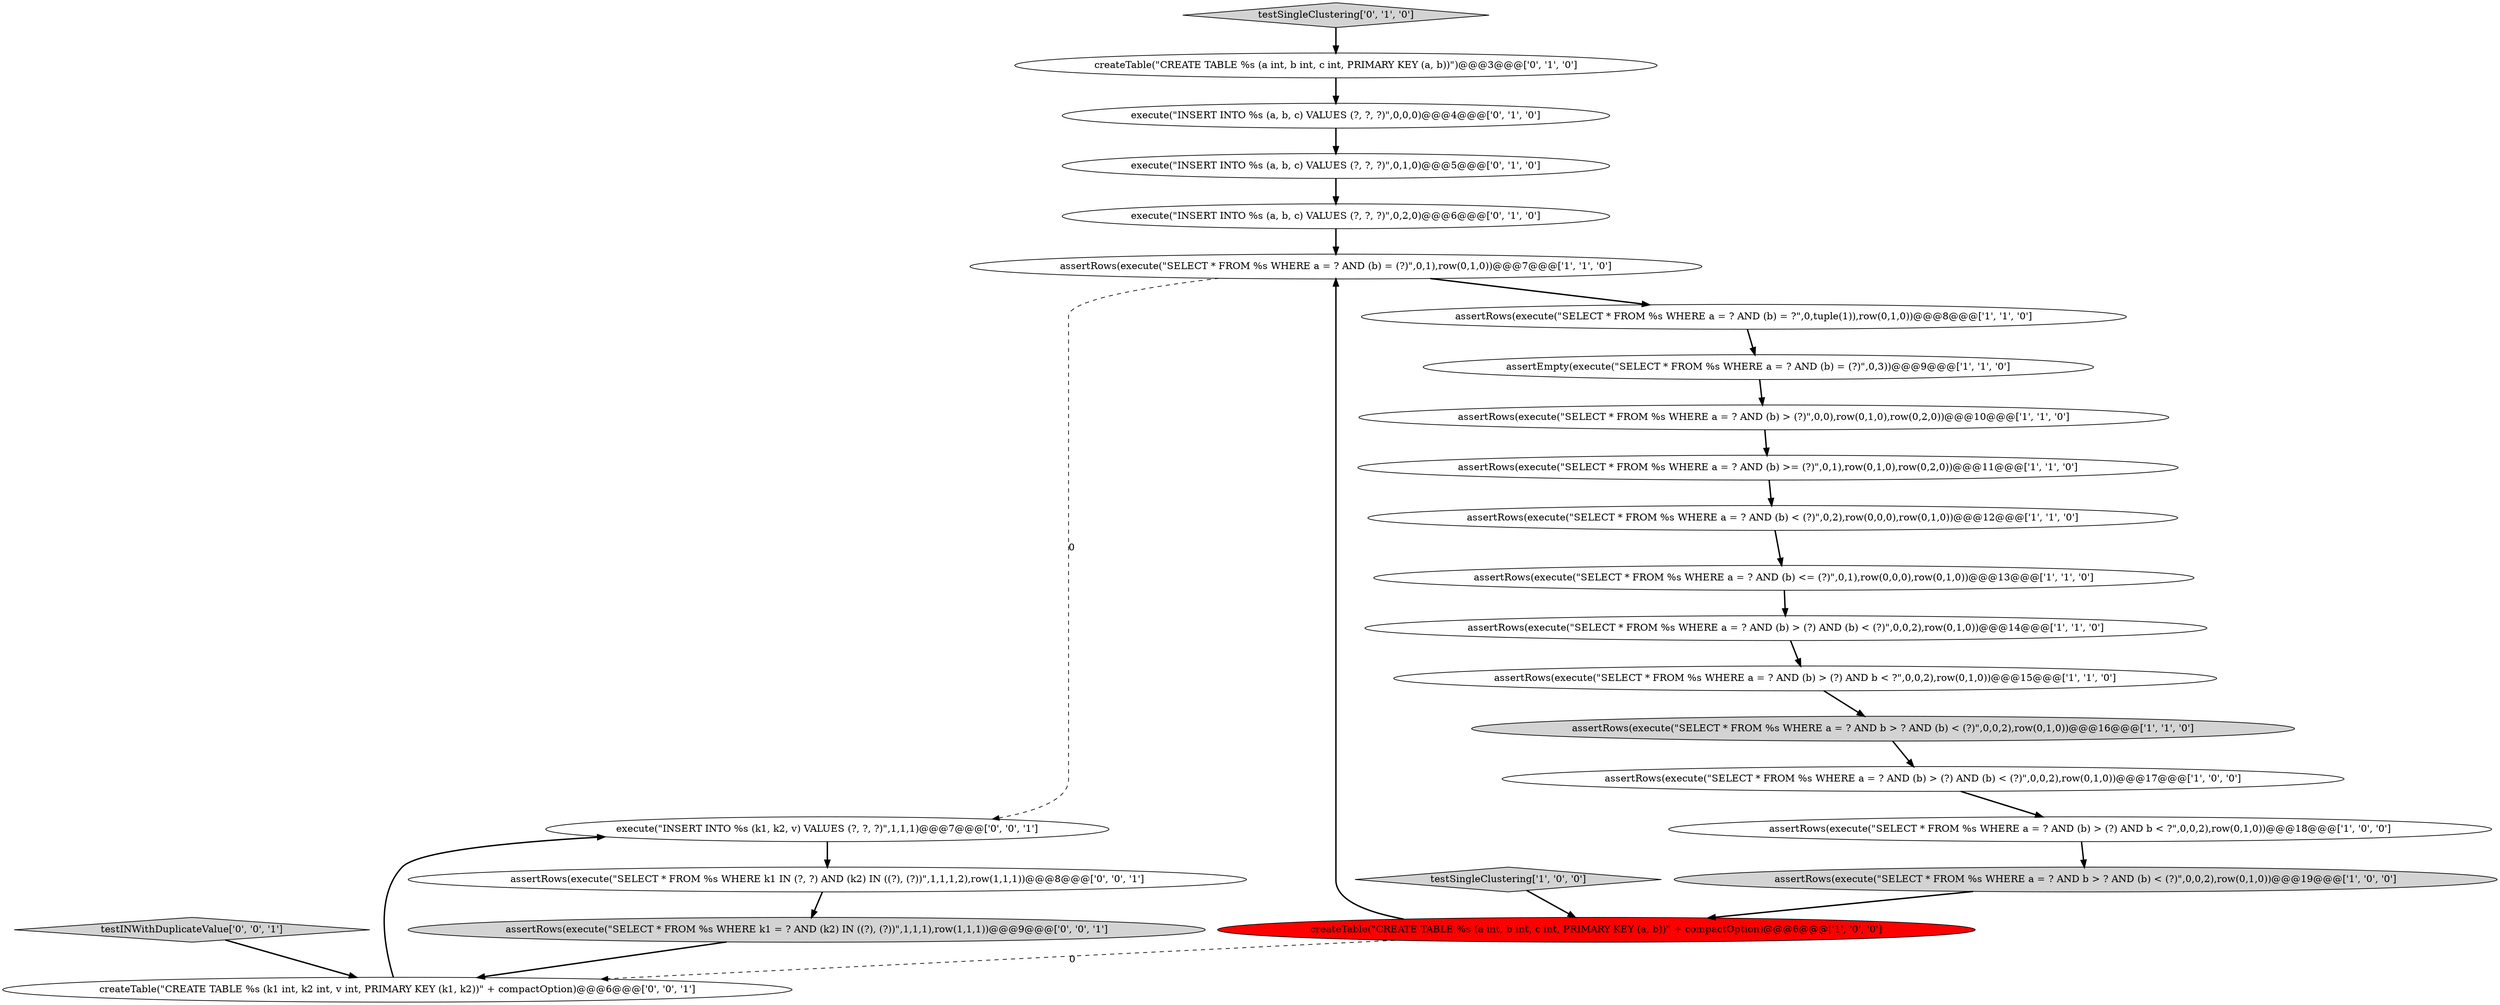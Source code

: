 digraph {
18 [style = filled, label = "createTable(\"CREATE TABLE %s (a int, b int, c int, PRIMARY KEY (a, b))\")@@@3@@@['0', '1', '0']", fillcolor = white, shape = ellipse image = "AAA0AAABBB2BBB"];
19 [style = filled, label = "execute(\"INSERT INTO %s (a, b, c) VALUES (?, ?, ?)\",0,2,0)@@@6@@@['0', '1', '0']", fillcolor = white, shape = ellipse image = "AAA0AAABBB2BBB"];
22 [style = filled, label = "createTable(\"CREATE TABLE %s (k1 int, k2 int, v int, PRIMARY KEY (k1, k2))\" + compactOption)@@@6@@@['0', '0', '1']", fillcolor = white, shape = ellipse image = "AAA0AAABBB3BBB"];
9 [style = filled, label = "assertRows(execute(\"SELECT * FROM %s WHERE a = ? AND (b) < (?)\",0,2),row(0,0,0),row(0,1,0))@@@12@@@['1', '1', '0']", fillcolor = white, shape = ellipse image = "AAA0AAABBB1BBB"];
23 [style = filled, label = "execute(\"INSERT INTO %s (k1, k2, v) VALUES (?, ?, ?)\",1,1,1)@@@7@@@['0', '0', '1']", fillcolor = white, shape = ellipse image = "AAA0AAABBB3BBB"];
8 [style = filled, label = "assertRows(execute(\"SELECT * FROM %s WHERE a = ? AND (b) > (?) AND (b) < (?)\",0,0,2),row(0,1,0))@@@14@@@['1', '1', '0']", fillcolor = white, shape = ellipse image = "AAA0AAABBB1BBB"];
24 [style = filled, label = "testINWithDuplicateValue['0', '0', '1']", fillcolor = lightgray, shape = diamond image = "AAA0AAABBB3BBB"];
20 [style = filled, label = "assertRows(execute(\"SELECT * FROM %s WHERE k1 = ? AND (k2) IN ((?), (?))\",1,1,1),row(1,1,1))@@@9@@@['0', '0', '1']", fillcolor = lightgray, shape = ellipse image = "AAA0AAABBB3BBB"];
17 [style = filled, label = "testSingleClustering['0', '1', '0']", fillcolor = lightgray, shape = diamond image = "AAA0AAABBB2BBB"];
1 [style = filled, label = "assertRows(execute(\"SELECT * FROM %s WHERE a = ? AND (b) = (?)\",0,1),row(0,1,0))@@@7@@@['1', '1', '0']", fillcolor = white, shape = ellipse image = "AAA0AAABBB1BBB"];
5 [style = filled, label = "assertRows(execute(\"SELECT * FROM %s WHERE a = ? AND (b) > (?)\",0,0),row(0,1,0),row(0,2,0))@@@10@@@['1', '1', '0']", fillcolor = white, shape = ellipse image = "AAA0AAABBB1BBB"];
4 [style = filled, label = "assertRows(execute(\"SELECT * FROM %s WHERE a = ? AND (b) = ?\",0,tuple(1)),row(0,1,0))@@@8@@@['1', '1', '0']", fillcolor = white, shape = ellipse image = "AAA0AAABBB1BBB"];
15 [style = filled, label = "execute(\"INSERT INTO %s (a, b, c) VALUES (?, ?, ?)\",0,0,0)@@@4@@@['0', '1', '0']", fillcolor = white, shape = ellipse image = "AAA0AAABBB2BBB"];
2 [style = filled, label = "assertRows(execute(\"SELECT * FROM %s WHERE a = ? AND b > ? AND (b) < (?)\",0,0,2),row(0,1,0))@@@19@@@['1', '0', '0']", fillcolor = lightgray, shape = ellipse image = "AAA0AAABBB1BBB"];
14 [style = filled, label = "testSingleClustering['1', '0', '0']", fillcolor = lightgray, shape = diamond image = "AAA0AAABBB1BBB"];
7 [style = filled, label = "assertRows(execute(\"SELECT * FROM %s WHERE a = ? AND b > ? AND (b) < (?)\",0,0,2),row(0,1,0))@@@16@@@['1', '1', '0']", fillcolor = lightgray, shape = ellipse image = "AAA0AAABBB1BBB"];
16 [style = filled, label = "execute(\"INSERT INTO %s (a, b, c) VALUES (?, ?, ?)\",0,1,0)@@@5@@@['0', '1', '0']", fillcolor = white, shape = ellipse image = "AAA0AAABBB2BBB"];
10 [style = filled, label = "assertEmpty(execute(\"SELECT * FROM %s WHERE a = ? AND (b) = (?)\",0,3))@@@9@@@['1', '1', '0']", fillcolor = white, shape = ellipse image = "AAA0AAABBB1BBB"];
0 [style = filled, label = "assertRows(execute(\"SELECT * FROM %s WHERE a = ? AND (b) > (?) AND (b) < (?)\",0,0,2),row(0,1,0))@@@17@@@['1', '0', '0']", fillcolor = white, shape = ellipse image = "AAA0AAABBB1BBB"];
12 [style = filled, label = "createTable(\"CREATE TABLE %s (a int, b int, c int, PRIMARY KEY (a, b))\" + compactOption)@@@6@@@['1', '0', '0']", fillcolor = red, shape = ellipse image = "AAA1AAABBB1BBB"];
13 [style = filled, label = "assertRows(execute(\"SELECT * FROM %s WHERE a = ? AND (b) > (?) AND b < ?\",0,0,2),row(0,1,0))@@@15@@@['1', '1', '0']", fillcolor = white, shape = ellipse image = "AAA0AAABBB1BBB"];
11 [style = filled, label = "assertRows(execute(\"SELECT * FROM %s WHERE a = ? AND (b) > (?) AND b < ?\",0,0,2),row(0,1,0))@@@18@@@['1', '0', '0']", fillcolor = white, shape = ellipse image = "AAA0AAABBB1BBB"];
3 [style = filled, label = "assertRows(execute(\"SELECT * FROM %s WHERE a = ? AND (b) <= (?)\",0,1),row(0,0,0),row(0,1,0))@@@13@@@['1', '1', '0']", fillcolor = white, shape = ellipse image = "AAA0AAABBB1BBB"];
21 [style = filled, label = "assertRows(execute(\"SELECT * FROM %s WHERE k1 IN (?, ?) AND (k2) IN ((?), (?))\",1,1,1,2),row(1,1,1))@@@8@@@['0', '0', '1']", fillcolor = white, shape = ellipse image = "AAA0AAABBB3BBB"];
6 [style = filled, label = "assertRows(execute(\"SELECT * FROM %s WHERE a = ? AND (b) >= (?)\",0,1),row(0,1,0),row(0,2,0))@@@11@@@['1', '1', '0']", fillcolor = white, shape = ellipse image = "AAA0AAABBB1BBB"];
4->10 [style = bold, label=""];
1->4 [style = bold, label=""];
18->15 [style = bold, label=""];
0->11 [style = bold, label=""];
7->0 [style = bold, label=""];
16->19 [style = bold, label=""];
15->16 [style = bold, label=""];
12->1 [style = bold, label=""];
24->22 [style = bold, label=""];
22->23 [style = bold, label=""];
11->2 [style = bold, label=""];
2->12 [style = bold, label=""];
20->22 [style = bold, label=""];
19->1 [style = bold, label=""];
21->20 [style = bold, label=""];
10->5 [style = bold, label=""];
5->6 [style = bold, label=""];
23->21 [style = bold, label=""];
13->7 [style = bold, label=""];
3->8 [style = bold, label=""];
14->12 [style = bold, label=""];
12->22 [style = dashed, label="0"];
9->3 [style = bold, label=""];
6->9 [style = bold, label=""];
1->23 [style = dashed, label="0"];
17->18 [style = bold, label=""];
8->13 [style = bold, label=""];
}
